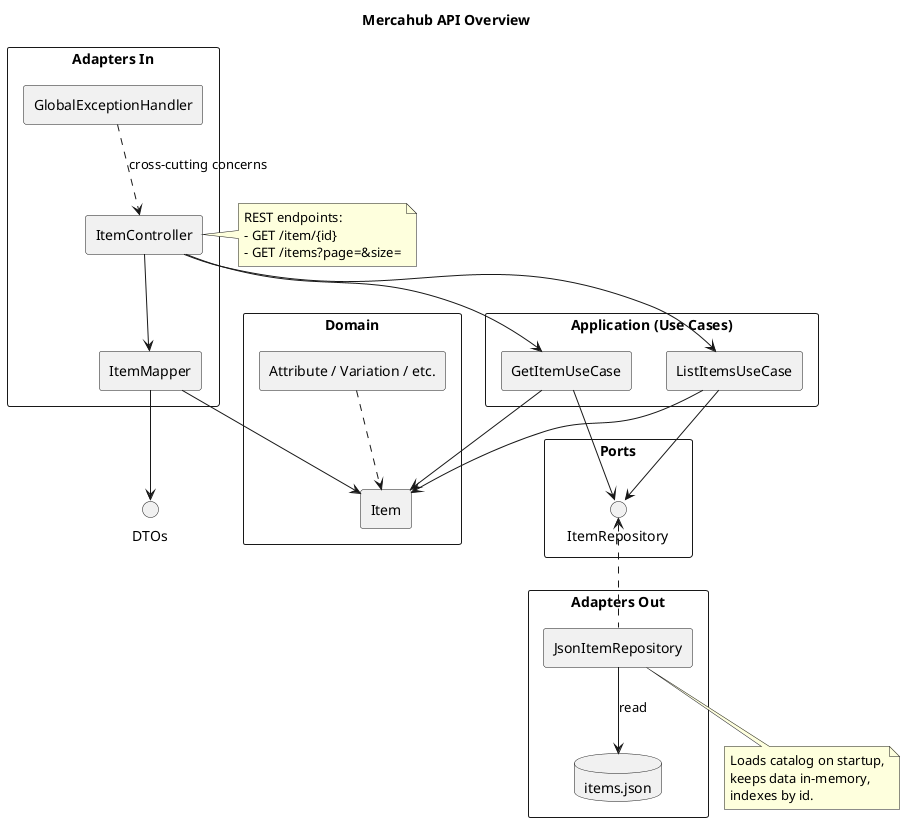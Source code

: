 @startuml
title Mercahub API Overview

skinparam componentStyle rectangle

rectangle "Adapters In" {
  component "ItemController" as Controller
  component "GlobalExceptionHandler" as Handler
  component "ItemMapper" as Mapper
}

rectangle "Application (Use Cases)" {
  component "GetItemUseCase" as GetUseCase
  component "ListItemsUseCase" as ListUseCase
}

rectangle "Domain" {
  component "Item" as ItemDomain
  component "Attribute / Variation / etc." as OtherDomain
}

rectangle "Ports" {
  interface "ItemRepository" as ItemPort
}

rectangle "Adapters Out" {
  component "JsonItemRepository" as JsonRepo
  database "items.json" as ItemsJson
}

Controller --> GetUseCase
Controller --> ListUseCase
Controller --> Mapper

Handler ..> Controller : cross-cutting concerns

GetUseCase --> ItemPort
ListUseCase --> ItemPort

ItemPort <.. JsonRepo
JsonRepo --> ItemsJson : read

GetUseCase --> ItemDomain
ListUseCase --> ItemDomain

Mapper --> ItemDomain
Mapper --> "DTOs"

OtherDomain ..> ItemDomain

note right of Controller
  REST endpoints:
  - GET /item/{id}
  - GET /items?page=&size=
end note

note bottom of JsonRepo
  Loads catalog on startup,
  keeps data in-memory,
  indexes by id.
end note

@enduml
